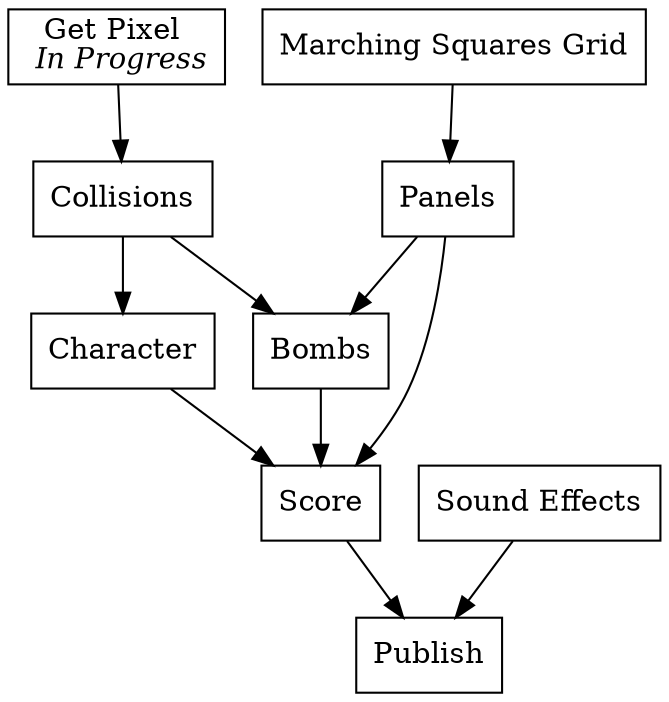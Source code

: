 digraph {
  node [shape=record, splines="curve"];
  a[label=<Get Pixel <br/> <i>In Progress</i>>];
  b[label=<Collisions>];
  c[label=<Marching Squares Grid>];
  d[label=<Character>];
  e[label=<Panels>];
  f[label=<Bombs>];
  g[label=<Score>];
  h[label=<Sound Effects>];
  i[label=<Publish>];

  a -> { b }
  b -> { d f }
  c -> e
  d -> g
  e -> { g f }
  f -> g
  g -> i
  h -> i
}
